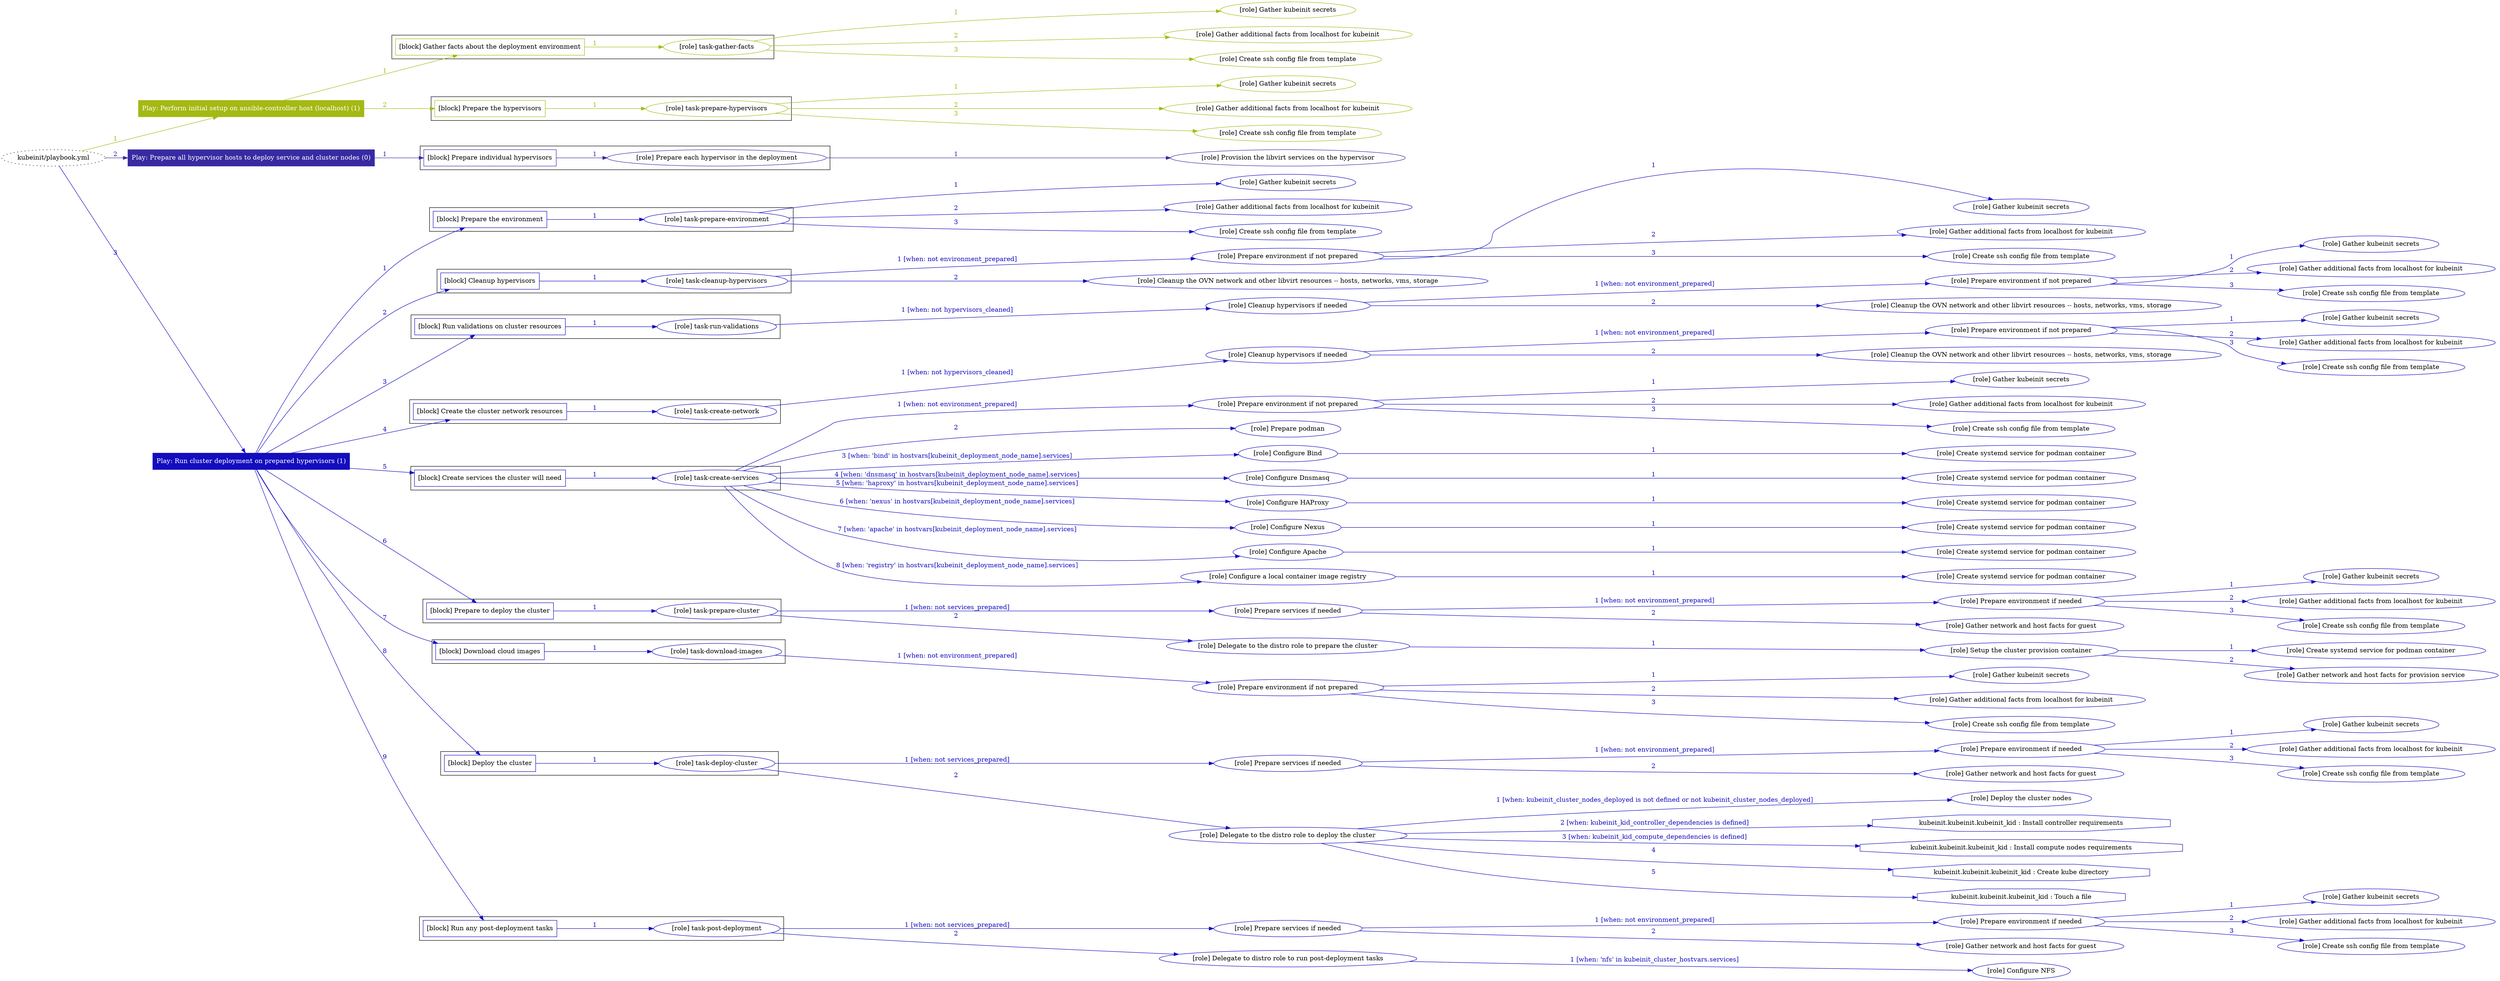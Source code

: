 digraph {
	graph [concentrate=true ordering=in rankdir=LR ratio=fill]
	edge [esep=5 sep=10]
	"kubeinit/playbook.yml" [URL="/home/runner/work/kubeinit/kubeinit/kubeinit/playbook.yml" id=playbook_40983cb1 style=dotted]
	play_167d4e73 [label="Play: Perform initial setup on ansible-controller host (localhost) (1)" URL="/home/runner/work/kubeinit/kubeinit/kubeinit/playbook.yml" color="#a4b913" fontcolor="#ffffff" id=play_167d4e73 shape=box style=filled tooltip=localhost]
	"kubeinit/playbook.yml" -> play_167d4e73 [label="1 " color="#a4b913" fontcolor="#a4b913" id=edge_9cb58016 labeltooltip="1 " tooltip="1 "]
	subgraph "Gather kubeinit secrets" {
		role_dc572d4e [label="[role] Gather kubeinit secrets" URL="/home/runner/.ansible/collections/ansible_collections/kubeinit/kubeinit/roles/kubeinit_prepare/tasks/gather_kubeinit_facts.yml" color="#a4b913" id=role_dc572d4e tooltip="Gather kubeinit secrets"]
	}
	subgraph "Gather additional facts from localhost for kubeinit" {
		role_170ed3e6 [label="[role] Gather additional facts from localhost for kubeinit" URL="/home/runner/.ansible/collections/ansible_collections/kubeinit/kubeinit/roles/kubeinit_prepare/tasks/gather_kubeinit_facts.yml" color="#a4b913" id=role_170ed3e6 tooltip="Gather additional facts from localhost for kubeinit"]
	}
	subgraph "Create ssh config file from template" {
		role_dd9c6cbc [label="[role] Create ssh config file from template" URL="/home/runner/.ansible/collections/ansible_collections/kubeinit/kubeinit/roles/kubeinit_prepare/tasks/gather_kubeinit_facts.yml" color="#a4b913" id=role_dd9c6cbc tooltip="Create ssh config file from template"]
	}
	subgraph "task-gather-facts" {
		role_ab7b5610 [label="[role] task-gather-facts" URL="/home/runner/work/kubeinit/kubeinit/kubeinit/playbook.yml" color="#a4b913" id=role_ab7b5610 tooltip="task-gather-facts"]
		role_ab7b5610 -> role_dc572d4e [label="1 " color="#a4b913" fontcolor="#a4b913" id=edge_7d88a549 labeltooltip="1 " tooltip="1 "]
		role_ab7b5610 -> role_170ed3e6 [label="2 " color="#a4b913" fontcolor="#a4b913" id=edge_01edd7bb labeltooltip="2 " tooltip="2 "]
		role_ab7b5610 -> role_dd9c6cbc [label="3 " color="#a4b913" fontcolor="#a4b913" id=edge_e732e7a3 labeltooltip="3 " tooltip="3 "]
	}
	subgraph "Gather kubeinit secrets" {
		role_7fbf0450 [label="[role] Gather kubeinit secrets" URL="/home/runner/.ansible/collections/ansible_collections/kubeinit/kubeinit/roles/kubeinit_prepare/tasks/gather_kubeinit_facts.yml" color="#a4b913" id=role_7fbf0450 tooltip="Gather kubeinit secrets"]
	}
	subgraph "Gather additional facts from localhost for kubeinit" {
		role_bb5f0b7a [label="[role] Gather additional facts from localhost for kubeinit" URL="/home/runner/.ansible/collections/ansible_collections/kubeinit/kubeinit/roles/kubeinit_prepare/tasks/gather_kubeinit_facts.yml" color="#a4b913" id=role_bb5f0b7a tooltip="Gather additional facts from localhost for kubeinit"]
	}
	subgraph "Create ssh config file from template" {
		role_6562d8d5 [label="[role] Create ssh config file from template" URL="/home/runner/.ansible/collections/ansible_collections/kubeinit/kubeinit/roles/kubeinit_prepare/tasks/gather_kubeinit_facts.yml" color="#a4b913" id=role_6562d8d5 tooltip="Create ssh config file from template"]
	}
	subgraph "task-prepare-hypervisors" {
		role_6c67c36c [label="[role] task-prepare-hypervisors" URL="/home/runner/work/kubeinit/kubeinit/kubeinit/playbook.yml" color="#a4b913" id=role_6c67c36c tooltip="task-prepare-hypervisors"]
		role_6c67c36c -> role_7fbf0450 [label="1 " color="#a4b913" fontcolor="#a4b913" id=edge_507c57b4 labeltooltip="1 " tooltip="1 "]
		role_6c67c36c -> role_bb5f0b7a [label="2 " color="#a4b913" fontcolor="#a4b913" id=edge_2e26419c labeltooltip="2 " tooltip="2 "]
		role_6c67c36c -> role_6562d8d5 [label="3 " color="#a4b913" fontcolor="#a4b913" id=edge_62aa21c9 labeltooltip="3 " tooltip="3 "]
	}
	subgraph "Play: Perform initial setup on ansible-controller host (localhost) (1)" {
		play_167d4e73 -> block_4892cc9a [label=1 color="#a4b913" fontcolor="#a4b913" id=edge_8f76ea1f labeltooltip=1 tooltip=1]
		subgraph cluster_block_4892cc9a {
			block_4892cc9a [label="[block] Gather facts about the deployment environment" URL="/home/runner/work/kubeinit/kubeinit/kubeinit/playbook.yml" color="#a4b913" id=block_4892cc9a labeltooltip="Gather facts about the deployment environment" shape=box tooltip="Gather facts about the deployment environment"]
			block_4892cc9a -> role_ab7b5610 [label="1 " color="#a4b913" fontcolor="#a4b913" id=edge_ec133578 labeltooltip="1 " tooltip="1 "]
		}
		play_167d4e73 -> block_f98e50e4 [label=2 color="#a4b913" fontcolor="#a4b913" id=edge_8e6c638b labeltooltip=2 tooltip=2]
		subgraph cluster_block_f98e50e4 {
			block_f98e50e4 [label="[block] Prepare the hypervisors" URL="/home/runner/work/kubeinit/kubeinit/kubeinit/playbook.yml" color="#a4b913" id=block_f98e50e4 labeltooltip="Prepare the hypervisors" shape=box tooltip="Prepare the hypervisors"]
			block_f98e50e4 -> role_6c67c36c [label="1 " color="#a4b913" fontcolor="#a4b913" id=edge_27a59d78 labeltooltip="1 " tooltip="1 "]
		}
	}
	play_6427bbc5 [label="Play: Prepare all hypervisor hosts to deploy service and cluster nodes (0)" URL="/home/runner/work/kubeinit/kubeinit/kubeinit/playbook.yml" color="#382ba1" fontcolor="#ffffff" id=play_6427bbc5 shape=box style=filled tooltip="Play: Prepare all hypervisor hosts to deploy service and cluster nodes (0)"]
	"kubeinit/playbook.yml" -> play_6427bbc5 [label="2 " color="#382ba1" fontcolor="#382ba1" id=edge_002d8076 labeltooltip="2 " tooltip="2 "]
	subgraph "Provision the libvirt services on the hypervisor" {
		role_55e53514 [label="[role] Provision the libvirt services on the hypervisor" URL="/home/runner/.ansible/collections/ansible_collections/kubeinit/kubeinit/roles/kubeinit_prepare/tasks/prepare_hypervisor.yml" color="#382ba1" id=role_55e53514 tooltip="Provision the libvirt services on the hypervisor"]
	}
	subgraph "Prepare each hypervisor in the deployment" {
		role_e1b080b6 [label="[role] Prepare each hypervisor in the deployment" URL="/home/runner/work/kubeinit/kubeinit/kubeinit/playbook.yml" color="#382ba1" id=role_e1b080b6 tooltip="Prepare each hypervisor in the deployment"]
		role_e1b080b6 -> role_55e53514 [label="1 " color="#382ba1" fontcolor="#382ba1" id=edge_59a9cdf9 labeltooltip="1 " tooltip="1 "]
	}
	subgraph "Play: Prepare all hypervisor hosts to deploy service and cluster nodes (0)" {
		play_6427bbc5 -> block_7a4b6b16 [label=1 color="#382ba1" fontcolor="#382ba1" id=edge_27c066e6 labeltooltip=1 tooltip=1]
		subgraph cluster_block_7a4b6b16 {
			block_7a4b6b16 [label="[block] Prepare individual hypervisors" URL="/home/runner/work/kubeinit/kubeinit/kubeinit/playbook.yml" color="#382ba1" id=block_7a4b6b16 labeltooltip="Prepare individual hypervisors" shape=box tooltip="Prepare individual hypervisors"]
			block_7a4b6b16 -> role_e1b080b6 [label="1 " color="#382ba1" fontcolor="#382ba1" id=edge_0108c87f labeltooltip="1 " tooltip="1 "]
		}
	}
	play_200ff49f [label="Play: Run cluster deployment on prepared hypervisors (1)" URL="/home/runner/work/kubeinit/kubeinit/kubeinit/playbook.yml" color="#130dbf" fontcolor="#ffffff" id=play_200ff49f shape=box style=filled tooltip=localhost]
	"kubeinit/playbook.yml" -> play_200ff49f [label="3 " color="#130dbf" fontcolor="#130dbf" id=edge_5c834723 labeltooltip="3 " tooltip="3 "]
	subgraph "Gather kubeinit secrets" {
		role_7ce34240 [label="[role] Gather kubeinit secrets" URL="/home/runner/.ansible/collections/ansible_collections/kubeinit/kubeinit/roles/kubeinit_prepare/tasks/gather_kubeinit_facts.yml" color="#130dbf" id=role_7ce34240 tooltip="Gather kubeinit secrets"]
	}
	subgraph "Gather additional facts from localhost for kubeinit" {
		role_3eaff26e [label="[role] Gather additional facts from localhost for kubeinit" URL="/home/runner/.ansible/collections/ansible_collections/kubeinit/kubeinit/roles/kubeinit_prepare/tasks/gather_kubeinit_facts.yml" color="#130dbf" id=role_3eaff26e tooltip="Gather additional facts from localhost for kubeinit"]
	}
	subgraph "Create ssh config file from template" {
		role_73e638cf [label="[role] Create ssh config file from template" URL="/home/runner/.ansible/collections/ansible_collections/kubeinit/kubeinit/roles/kubeinit_prepare/tasks/gather_kubeinit_facts.yml" color="#130dbf" id=role_73e638cf tooltip="Create ssh config file from template"]
	}
	subgraph "task-prepare-environment" {
		role_f03cf973 [label="[role] task-prepare-environment" URL="/home/runner/work/kubeinit/kubeinit/kubeinit/playbook.yml" color="#130dbf" id=role_f03cf973 tooltip="task-prepare-environment"]
		role_f03cf973 -> role_7ce34240 [label="1 " color="#130dbf" fontcolor="#130dbf" id=edge_36ad276b labeltooltip="1 " tooltip="1 "]
		role_f03cf973 -> role_3eaff26e [label="2 " color="#130dbf" fontcolor="#130dbf" id=edge_2e31bc00 labeltooltip="2 " tooltip="2 "]
		role_f03cf973 -> role_73e638cf [label="3 " color="#130dbf" fontcolor="#130dbf" id=edge_9f340bdb labeltooltip="3 " tooltip="3 "]
	}
	subgraph "Gather kubeinit secrets" {
		role_f1abce31 [label="[role] Gather kubeinit secrets" URL="/home/runner/.ansible/collections/ansible_collections/kubeinit/kubeinit/roles/kubeinit_prepare/tasks/gather_kubeinit_facts.yml" color="#130dbf" id=role_f1abce31 tooltip="Gather kubeinit secrets"]
	}
	subgraph "Gather additional facts from localhost for kubeinit" {
		role_e9fa0ced [label="[role] Gather additional facts from localhost for kubeinit" URL="/home/runner/.ansible/collections/ansible_collections/kubeinit/kubeinit/roles/kubeinit_prepare/tasks/gather_kubeinit_facts.yml" color="#130dbf" id=role_e9fa0ced tooltip="Gather additional facts from localhost for kubeinit"]
	}
	subgraph "Create ssh config file from template" {
		role_cf2e7831 [label="[role] Create ssh config file from template" URL="/home/runner/.ansible/collections/ansible_collections/kubeinit/kubeinit/roles/kubeinit_prepare/tasks/gather_kubeinit_facts.yml" color="#130dbf" id=role_cf2e7831 tooltip="Create ssh config file from template"]
	}
	subgraph "Prepare environment if not prepared" {
		role_ae4a00ab [label="[role] Prepare environment if not prepared" URL="/home/runner/.ansible/collections/ansible_collections/kubeinit/kubeinit/roles/kubeinit_prepare/tasks/cleanup_hypervisors.yml" color="#130dbf" id=role_ae4a00ab tooltip="Prepare environment if not prepared"]
		role_ae4a00ab -> role_f1abce31 [label="1 " color="#130dbf" fontcolor="#130dbf" id=edge_e13b73e2 labeltooltip="1 " tooltip="1 "]
		role_ae4a00ab -> role_e9fa0ced [label="2 " color="#130dbf" fontcolor="#130dbf" id=edge_aa901dfe labeltooltip="2 " tooltip="2 "]
		role_ae4a00ab -> role_cf2e7831 [label="3 " color="#130dbf" fontcolor="#130dbf" id=edge_657b09c4 labeltooltip="3 " tooltip="3 "]
	}
	subgraph "Cleanup the OVN network and other libvirt resources -- hosts, networks, vms, storage" {
		role_b61003fb [label="[role] Cleanup the OVN network and other libvirt resources -- hosts, networks, vms, storage" URL="/home/runner/.ansible/collections/ansible_collections/kubeinit/kubeinit/roles/kubeinit_prepare/tasks/cleanup_hypervisors.yml" color="#130dbf" id=role_b61003fb tooltip="Cleanup the OVN network and other libvirt resources -- hosts, networks, vms, storage"]
	}
	subgraph "task-cleanup-hypervisors" {
		role_5b4c32f4 [label="[role] task-cleanup-hypervisors" URL="/home/runner/work/kubeinit/kubeinit/kubeinit/playbook.yml" color="#130dbf" id=role_5b4c32f4 tooltip="task-cleanup-hypervisors"]
		role_5b4c32f4 -> role_ae4a00ab [label="1 [when: not environment_prepared]" color="#130dbf" fontcolor="#130dbf" id=edge_bf68a839 labeltooltip="1 [when: not environment_prepared]" tooltip="1 [when: not environment_prepared]"]
		role_5b4c32f4 -> role_b61003fb [label="2 " color="#130dbf" fontcolor="#130dbf" id=edge_8a5c94f4 labeltooltip="2 " tooltip="2 "]
	}
	subgraph "Gather kubeinit secrets" {
		role_0a3b6226 [label="[role] Gather kubeinit secrets" URL="/home/runner/.ansible/collections/ansible_collections/kubeinit/kubeinit/roles/kubeinit_prepare/tasks/gather_kubeinit_facts.yml" color="#130dbf" id=role_0a3b6226 tooltip="Gather kubeinit secrets"]
	}
	subgraph "Gather additional facts from localhost for kubeinit" {
		role_5a12bcb0 [label="[role] Gather additional facts from localhost for kubeinit" URL="/home/runner/.ansible/collections/ansible_collections/kubeinit/kubeinit/roles/kubeinit_prepare/tasks/gather_kubeinit_facts.yml" color="#130dbf" id=role_5a12bcb0 tooltip="Gather additional facts from localhost for kubeinit"]
	}
	subgraph "Create ssh config file from template" {
		role_255ff22e [label="[role] Create ssh config file from template" URL="/home/runner/.ansible/collections/ansible_collections/kubeinit/kubeinit/roles/kubeinit_prepare/tasks/gather_kubeinit_facts.yml" color="#130dbf" id=role_255ff22e tooltip="Create ssh config file from template"]
	}
	subgraph "Prepare environment if not prepared" {
		role_a2ed70d8 [label="[role] Prepare environment if not prepared" URL="/home/runner/.ansible/collections/ansible_collections/kubeinit/kubeinit/roles/kubeinit_prepare/tasks/cleanup_hypervisors.yml" color="#130dbf" id=role_a2ed70d8 tooltip="Prepare environment if not prepared"]
		role_a2ed70d8 -> role_0a3b6226 [label="1 " color="#130dbf" fontcolor="#130dbf" id=edge_31506776 labeltooltip="1 " tooltip="1 "]
		role_a2ed70d8 -> role_5a12bcb0 [label="2 " color="#130dbf" fontcolor="#130dbf" id=edge_c42431c8 labeltooltip="2 " tooltip="2 "]
		role_a2ed70d8 -> role_255ff22e [label="3 " color="#130dbf" fontcolor="#130dbf" id=edge_42040a21 labeltooltip="3 " tooltip="3 "]
	}
	subgraph "Cleanup the OVN network and other libvirt resources -- hosts, networks, vms, storage" {
		role_8530f1f9 [label="[role] Cleanup the OVN network and other libvirt resources -- hosts, networks, vms, storage" URL="/home/runner/.ansible/collections/ansible_collections/kubeinit/kubeinit/roles/kubeinit_prepare/tasks/cleanup_hypervisors.yml" color="#130dbf" id=role_8530f1f9 tooltip="Cleanup the OVN network and other libvirt resources -- hosts, networks, vms, storage"]
	}
	subgraph "Cleanup hypervisors if needed" {
		role_4cbe7fcc [label="[role] Cleanup hypervisors if needed" URL="/home/runner/.ansible/collections/ansible_collections/kubeinit/kubeinit/roles/kubeinit_validations/tasks/main.yml" color="#130dbf" id=role_4cbe7fcc tooltip="Cleanup hypervisors if needed"]
		role_4cbe7fcc -> role_a2ed70d8 [label="1 [when: not environment_prepared]" color="#130dbf" fontcolor="#130dbf" id=edge_17cc0ba9 labeltooltip="1 [when: not environment_prepared]" tooltip="1 [when: not environment_prepared]"]
		role_4cbe7fcc -> role_8530f1f9 [label="2 " color="#130dbf" fontcolor="#130dbf" id=edge_bf42d213 labeltooltip="2 " tooltip="2 "]
	}
	subgraph "task-run-validations" {
		role_77787d29 [label="[role] task-run-validations" URL="/home/runner/work/kubeinit/kubeinit/kubeinit/playbook.yml" color="#130dbf" id=role_77787d29 tooltip="task-run-validations"]
		role_77787d29 -> role_4cbe7fcc [label="1 [when: not hypervisors_cleaned]" color="#130dbf" fontcolor="#130dbf" id=edge_7c50f34a labeltooltip="1 [when: not hypervisors_cleaned]" tooltip="1 [when: not hypervisors_cleaned]"]
	}
	subgraph "Gather kubeinit secrets" {
		role_fedb3fd1 [label="[role] Gather kubeinit secrets" URL="/home/runner/.ansible/collections/ansible_collections/kubeinit/kubeinit/roles/kubeinit_prepare/tasks/gather_kubeinit_facts.yml" color="#130dbf" id=role_fedb3fd1 tooltip="Gather kubeinit secrets"]
	}
	subgraph "Gather additional facts from localhost for kubeinit" {
		role_24619a26 [label="[role] Gather additional facts from localhost for kubeinit" URL="/home/runner/.ansible/collections/ansible_collections/kubeinit/kubeinit/roles/kubeinit_prepare/tasks/gather_kubeinit_facts.yml" color="#130dbf" id=role_24619a26 tooltip="Gather additional facts from localhost for kubeinit"]
	}
	subgraph "Create ssh config file from template" {
		role_e2d85486 [label="[role] Create ssh config file from template" URL="/home/runner/.ansible/collections/ansible_collections/kubeinit/kubeinit/roles/kubeinit_prepare/tasks/gather_kubeinit_facts.yml" color="#130dbf" id=role_e2d85486 tooltip="Create ssh config file from template"]
	}
	subgraph "Prepare environment if not prepared" {
		role_f9990026 [label="[role] Prepare environment if not prepared" URL="/home/runner/.ansible/collections/ansible_collections/kubeinit/kubeinit/roles/kubeinit_prepare/tasks/cleanup_hypervisors.yml" color="#130dbf" id=role_f9990026 tooltip="Prepare environment if not prepared"]
		role_f9990026 -> role_fedb3fd1 [label="1 " color="#130dbf" fontcolor="#130dbf" id=edge_71da063f labeltooltip="1 " tooltip="1 "]
		role_f9990026 -> role_24619a26 [label="2 " color="#130dbf" fontcolor="#130dbf" id=edge_84465c66 labeltooltip="2 " tooltip="2 "]
		role_f9990026 -> role_e2d85486 [label="3 " color="#130dbf" fontcolor="#130dbf" id=edge_4ca53a4c labeltooltip="3 " tooltip="3 "]
	}
	subgraph "Cleanup the OVN network and other libvirt resources -- hosts, networks, vms, storage" {
		role_59ae2f24 [label="[role] Cleanup the OVN network and other libvirt resources -- hosts, networks, vms, storage" URL="/home/runner/.ansible/collections/ansible_collections/kubeinit/kubeinit/roles/kubeinit_prepare/tasks/cleanup_hypervisors.yml" color="#130dbf" id=role_59ae2f24 tooltip="Cleanup the OVN network and other libvirt resources -- hosts, networks, vms, storage"]
	}
	subgraph "Cleanup hypervisors if needed" {
		role_a8d4167d [label="[role] Cleanup hypervisors if needed" URL="/home/runner/.ansible/collections/ansible_collections/kubeinit/kubeinit/roles/kubeinit_libvirt/tasks/create_network.yml" color="#130dbf" id=role_a8d4167d tooltip="Cleanup hypervisors if needed"]
		role_a8d4167d -> role_f9990026 [label="1 [when: not environment_prepared]" color="#130dbf" fontcolor="#130dbf" id=edge_8c953c1c labeltooltip="1 [when: not environment_prepared]" tooltip="1 [when: not environment_prepared]"]
		role_a8d4167d -> role_59ae2f24 [label="2 " color="#130dbf" fontcolor="#130dbf" id=edge_a7c14096 labeltooltip="2 " tooltip="2 "]
	}
	subgraph "task-create-network" {
		role_e36297d7 [label="[role] task-create-network" URL="/home/runner/work/kubeinit/kubeinit/kubeinit/playbook.yml" color="#130dbf" id=role_e36297d7 tooltip="task-create-network"]
		role_e36297d7 -> role_a8d4167d [label="1 [when: not hypervisors_cleaned]" color="#130dbf" fontcolor="#130dbf" id=edge_17b3afcb labeltooltip="1 [when: not hypervisors_cleaned]" tooltip="1 [when: not hypervisors_cleaned]"]
	}
	subgraph "Gather kubeinit secrets" {
		role_b4d5147e [label="[role] Gather kubeinit secrets" URL="/home/runner/.ansible/collections/ansible_collections/kubeinit/kubeinit/roles/kubeinit_prepare/tasks/gather_kubeinit_facts.yml" color="#130dbf" id=role_b4d5147e tooltip="Gather kubeinit secrets"]
	}
	subgraph "Gather additional facts from localhost for kubeinit" {
		role_0b51a326 [label="[role] Gather additional facts from localhost for kubeinit" URL="/home/runner/.ansible/collections/ansible_collections/kubeinit/kubeinit/roles/kubeinit_prepare/tasks/gather_kubeinit_facts.yml" color="#130dbf" id=role_0b51a326 tooltip="Gather additional facts from localhost for kubeinit"]
	}
	subgraph "Create ssh config file from template" {
		role_5a1fc517 [label="[role] Create ssh config file from template" URL="/home/runner/.ansible/collections/ansible_collections/kubeinit/kubeinit/roles/kubeinit_prepare/tasks/gather_kubeinit_facts.yml" color="#130dbf" id=role_5a1fc517 tooltip="Create ssh config file from template"]
	}
	subgraph "Prepare environment if not prepared" {
		role_614dbc0c [label="[role] Prepare environment if not prepared" URL="/home/runner/.ansible/collections/ansible_collections/kubeinit/kubeinit/roles/kubeinit_services/tasks/main.yml" color="#130dbf" id=role_614dbc0c tooltip="Prepare environment if not prepared"]
		role_614dbc0c -> role_b4d5147e [label="1 " color="#130dbf" fontcolor="#130dbf" id=edge_76752484 labeltooltip="1 " tooltip="1 "]
		role_614dbc0c -> role_0b51a326 [label="2 " color="#130dbf" fontcolor="#130dbf" id=edge_b7158371 labeltooltip="2 " tooltip="2 "]
		role_614dbc0c -> role_5a1fc517 [label="3 " color="#130dbf" fontcolor="#130dbf" id=edge_f1a3c856 labeltooltip="3 " tooltip="3 "]
	}
	subgraph "Prepare podman" {
		role_885f956a [label="[role] Prepare podman" URL="/home/runner/.ansible/collections/ansible_collections/kubeinit/kubeinit/roles/kubeinit_services/tasks/00_create_service_pod.yml" color="#130dbf" id=role_885f956a tooltip="Prepare podman"]
	}
	subgraph "Create systemd service for podman container" {
		role_97ace68f [label="[role] Create systemd service for podman container" URL="/home/runner/.ansible/collections/ansible_collections/kubeinit/kubeinit/roles/kubeinit_bind/tasks/main.yml" color="#130dbf" id=role_97ace68f tooltip="Create systemd service for podman container"]
	}
	subgraph "Configure Bind" {
		role_6224e934 [label="[role] Configure Bind" URL="/home/runner/.ansible/collections/ansible_collections/kubeinit/kubeinit/roles/kubeinit_services/tasks/start_services_containers.yml" color="#130dbf" id=role_6224e934 tooltip="Configure Bind"]
		role_6224e934 -> role_97ace68f [label="1 " color="#130dbf" fontcolor="#130dbf" id=edge_87ce0643 labeltooltip="1 " tooltip="1 "]
	}
	subgraph "Create systemd service for podman container" {
		role_1d2ea6b3 [label="[role] Create systemd service for podman container" URL="/home/runner/.ansible/collections/ansible_collections/kubeinit/kubeinit/roles/kubeinit_dnsmasq/tasks/main.yml" color="#130dbf" id=role_1d2ea6b3 tooltip="Create systemd service for podman container"]
	}
	subgraph "Configure Dnsmasq" {
		role_0b9bf4fb [label="[role] Configure Dnsmasq" URL="/home/runner/.ansible/collections/ansible_collections/kubeinit/kubeinit/roles/kubeinit_services/tasks/start_services_containers.yml" color="#130dbf" id=role_0b9bf4fb tooltip="Configure Dnsmasq"]
		role_0b9bf4fb -> role_1d2ea6b3 [label="1 " color="#130dbf" fontcolor="#130dbf" id=edge_1f216e18 labeltooltip="1 " tooltip="1 "]
	}
	subgraph "Create systemd service for podman container" {
		role_e58f3b5e [label="[role] Create systemd service for podman container" URL="/home/runner/.ansible/collections/ansible_collections/kubeinit/kubeinit/roles/kubeinit_haproxy/tasks/main.yml" color="#130dbf" id=role_e58f3b5e tooltip="Create systemd service for podman container"]
	}
	subgraph "Configure HAProxy" {
		role_3a4bd1fc [label="[role] Configure HAProxy" URL="/home/runner/.ansible/collections/ansible_collections/kubeinit/kubeinit/roles/kubeinit_services/tasks/start_services_containers.yml" color="#130dbf" id=role_3a4bd1fc tooltip="Configure HAProxy"]
		role_3a4bd1fc -> role_e58f3b5e [label="1 " color="#130dbf" fontcolor="#130dbf" id=edge_b4eec54d labeltooltip="1 " tooltip="1 "]
	}
	subgraph "Create systemd service for podman container" {
		role_f276bb54 [label="[role] Create systemd service for podman container" URL="/home/runner/.ansible/collections/ansible_collections/kubeinit/kubeinit/roles/kubeinit_nexus/tasks/main.yml" color="#130dbf" id=role_f276bb54 tooltip="Create systemd service for podman container"]
	}
	subgraph "Configure Nexus" {
		role_d7e16ecc [label="[role] Configure Nexus" URL="/home/runner/.ansible/collections/ansible_collections/kubeinit/kubeinit/roles/kubeinit_services/tasks/start_services_containers.yml" color="#130dbf" id=role_d7e16ecc tooltip="Configure Nexus"]
		role_d7e16ecc -> role_f276bb54 [label="1 " color="#130dbf" fontcolor="#130dbf" id=edge_b7a02beb labeltooltip="1 " tooltip="1 "]
	}
	subgraph "Create systemd service for podman container" {
		role_93eb51bc [label="[role] Create systemd service for podman container" URL="/home/runner/.ansible/collections/ansible_collections/kubeinit/kubeinit/roles/kubeinit_apache/tasks/main.yml" color="#130dbf" id=role_93eb51bc tooltip="Create systemd service for podman container"]
	}
	subgraph "Configure Apache" {
		role_f5ce0242 [label="[role] Configure Apache" URL="/home/runner/.ansible/collections/ansible_collections/kubeinit/kubeinit/roles/kubeinit_services/tasks/start_services_containers.yml" color="#130dbf" id=role_f5ce0242 tooltip="Configure Apache"]
		role_f5ce0242 -> role_93eb51bc [label="1 " color="#130dbf" fontcolor="#130dbf" id=edge_46fadc7b labeltooltip="1 " tooltip="1 "]
	}
	subgraph "Create systemd service for podman container" {
		role_077a9e66 [label="[role] Create systemd service for podman container" URL="/home/runner/.ansible/collections/ansible_collections/kubeinit/kubeinit/roles/kubeinit_registry/tasks/main.yml" color="#130dbf" id=role_077a9e66 tooltip="Create systemd service for podman container"]
	}
	subgraph "Configure a local container image registry" {
		role_297fbd6d [label="[role] Configure a local container image registry" URL="/home/runner/.ansible/collections/ansible_collections/kubeinit/kubeinit/roles/kubeinit_services/tasks/start_services_containers.yml" color="#130dbf" id=role_297fbd6d tooltip="Configure a local container image registry"]
		role_297fbd6d -> role_077a9e66 [label="1 " color="#130dbf" fontcolor="#130dbf" id=edge_05464aed labeltooltip="1 " tooltip="1 "]
	}
	subgraph "task-create-services" {
		role_fe074b94 [label="[role] task-create-services" URL="/home/runner/work/kubeinit/kubeinit/kubeinit/playbook.yml" color="#130dbf" id=role_fe074b94 tooltip="task-create-services"]
		role_fe074b94 -> role_614dbc0c [label="1 [when: not environment_prepared]" color="#130dbf" fontcolor="#130dbf" id=edge_adc0a2ad labeltooltip="1 [when: not environment_prepared]" tooltip="1 [when: not environment_prepared]"]
		role_fe074b94 -> role_885f956a [label="2 " color="#130dbf" fontcolor="#130dbf" id=edge_707d38aa labeltooltip="2 " tooltip="2 "]
		role_fe074b94 -> role_6224e934 [label="3 [when: 'bind' in hostvars[kubeinit_deployment_node_name].services]" color="#130dbf" fontcolor="#130dbf" id=edge_4d7b3189 labeltooltip="3 [when: 'bind' in hostvars[kubeinit_deployment_node_name].services]" tooltip="3 [when: 'bind' in hostvars[kubeinit_deployment_node_name].services]"]
		role_fe074b94 -> role_0b9bf4fb [label="4 [when: 'dnsmasq' in hostvars[kubeinit_deployment_node_name].services]" color="#130dbf" fontcolor="#130dbf" id=edge_ec961c08 labeltooltip="4 [when: 'dnsmasq' in hostvars[kubeinit_deployment_node_name].services]" tooltip="4 [when: 'dnsmasq' in hostvars[kubeinit_deployment_node_name].services]"]
		role_fe074b94 -> role_3a4bd1fc [label="5 [when: 'haproxy' in hostvars[kubeinit_deployment_node_name].services]" color="#130dbf" fontcolor="#130dbf" id=edge_0c438448 labeltooltip="5 [when: 'haproxy' in hostvars[kubeinit_deployment_node_name].services]" tooltip="5 [when: 'haproxy' in hostvars[kubeinit_deployment_node_name].services]"]
		role_fe074b94 -> role_d7e16ecc [label="6 [when: 'nexus' in hostvars[kubeinit_deployment_node_name].services]" color="#130dbf" fontcolor="#130dbf" id=edge_2bc42082 labeltooltip="6 [when: 'nexus' in hostvars[kubeinit_deployment_node_name].services]" tooltip="6 [when: 'nexus' in hostvars[kubeinit_deployment_node_name].services]"]
		role_fe074b94 -> role_f5ce0242 [label="7 [when: 'apache' in hostvars[kubeinit_deployment_node_name].services]" color="#130dbf" fontcolor="#130dbf" id=edge_13126806 labeltooltip="7 [when: 'apache' in hostvars[kubeinit_deployment_node_name].services]" tooltip="7 [when: 'apache' in hostvars[kubeinit_deployment_node_name].services]"]
		role_fe074b94 -> role_297fbd6d [label="8 [when: 'registry' in hostvars[kubeinit_deployment_node_name].services]" color="#130dbf" fontcolor="#130dbf" id=edge_c99db34d labeltooltip="8 [when: 'registry' in hostvars[kubeinit_deployment_node_name].services]" tooltip="8 [when: 'registry' in hostvars[kubeinit_deployment_node_name].services]"]
	}
	subgraph "Gather kubeinit secrets" {
		role_5069eb79 [label="[role] Gather kubeinit secrets" URL="/home/runner/.ansible/collections/ansible_collections/kubeinit/kubeinit/roles/kubeinit_prepare/tasks/gather_kubeinit_facts.yml" color="#130dbf" id=role_5069eb79 tooltip="Gather kubeinit secrets"]
	}
	subgraph "Gather additional facts from localhost for kubeinit" {
		role_da735b1f [label="[role] Gather additional facts from localhost for kubeinit" URL="/home/runner/.ansible/collections/ansible_collections/kubeinit/kubeinit/roles/kubeinit_prepare/tasks/gather_kubeinit_facts.yml" color="#130dbf" id=role_da735b1f tooltip="Gather additional facts from localhost for kubeinit"]
	}
	subgraph "Create ssh config file from template" {
		role_a9429339 [label="[role] Create ssh config file from template" URL="/home/runner/.ansible/collections/ansible_collections/kubeinit/kubeinit/roles/kubeinit_prepare/tasks/gather_kubeinit_facts.yml" color="#130dbf" id=role_a9429339 tooltip="Create ssh config file from template"]
	}
	subgraph "Prepare environment if needed" {
		role_c6d13042 [label="[role] Prepare environment if needed" URL="/home/runner/.ansible/collections/ansible_collections/kubeinit/kubeinit/roles/kubeinit_services/tasks/prepare_services.yml" color="#130dbf" id=role_c6d13042 tooltip="Prepare environment if needed"]
		role_c6d13042 -> role_5069eb79 [label="1 " color="#130dbf" fontcolor="#130dbf" id=edge_9f37c174 labeltooltip="1 " tooltip="1 "]
		role_c6d13042 -> role_da735b1f [label="2 " color="#130dbf" fontcolor="#130dbf" id=edge_2d1ecc53 labeltooltip="2 " tooltip="2 "]
		role_c6d13042 -> role_a9429339 [label="3 " color="#130dbf" fontcolor="#130dbf" id=edge_8dcebb01 labeltooltip="3 " tooltip="3 "]
	}
	subgraph "Gather network and host facts for guest" {
		role_aec15e4f [label="[role] Gather network and host facts for guest" URL="/home/runner/.ansible/collections/ansible_collections/kubeinit/kubeinit/roles/kubeinit_services/tasks/prepare_services.yml" color="#130dbf" id=role_aec15e4f tooltip="Gather network and host facts for guest"]
	}
	subgraph "Prepare services if needed" {
		role_adbf8786 [label="[role] Prepare services if needed" URL="/home/runner/.ansible/collections/ansible_collections/kubeinit/kubeinit/roles/kubeinit_prepare/tasks/prepare_cluster.yml" color="#130dbf" id=role_adbf8786 tooltip="Prepare services if needed"]
		role_adbf8786 -> role_c6d13042 [label="1 [when: not environment_prepared]" color="#130dbf" fontcolor="#130dbf" id=edge_6d6f5e28 labeltooltip="1 [when: not environment_prepared]" tooltip="1 [when: not environment_prepared]"]
		role_adbf8786 -> role_aec15e4f [label="2 " color="#130dbf" fontcolor="#130dbf" id=edge_d1eaedf0 labeltooltip="2 " tooltip="2 "]
	}
	subgraph "Create systemd service for podman container" {
		role_c7c15692 [label="[role] Create systemd service for podman container" URL="/home/runner/.ansible/collections/ansible_collections/kubeinit/kubeinit/roles/kubeinit_services/tasks/create_provision_container.yml" color="#130dbf" id=role_c7c15692 tooltip="Create systemd service for podman container"]
	}
	subgraph "Gather network and host facts for provision service" {
		role_beb26dfd [label="[role] Gather network and host facts for provision service" URL="/home/runner/.ansible/collections/ansible_collections/kubeinit/kubeinit/roles/kubeinit_services/tasks/create_provision_container.yml" color="#130dbf" id=role_beb26dfd tooltip="Gather network and host facts for provision service"]
	}
	subgraph "Setup the cluster provision container" {
		role_945c8497 [label="[role] Setup the cluster provision container" URL="/home/runner/.ansible/collections/ansible_collections/kubeinit/kubeinit/roles/kubeinit_kid/tasks/prepare_cluster.yml" color="#130dbf" id=role_945c8497 tooltip="Setup the cluster provision container"]
		role_945c8497 -> role_c7c15692 [label="1 " color="#130dbf" fontcolor="#130dbf" id=edge_2a897769 labeltooltip="1 " tooltip="1 "]
		role_945c8497 -> role_beb26dfd [label="2 " color="#130dbf" fontcolor="#130dbf" id=edge_25ef9f6f labeltooltip="2 " tooltip="2 "]
	}
	subgraph "Delegate to the distro role to prepare the cluster" {
		role_736723c2 [label="[role] Delegate to the distro role to prepare the cluster" URL="/home/runner/.ansible/collections/ansible_collections/kubeinit/kubeinit/roles/kubeinit_prepare/tasks/prepare_cluster.yml" color="#130dbf" id=role_736723c2 tooltip="Delegate to the distro role to prepare the cluster"]
		role_736723c2 -> role_945c8497 [label="1 " color="#130dbf" fontcolor="#130dbf" id=edge_503d7589 labeltooltip="1 " tooltip="1 "]
	}
	subgraph "task-prepare-cluster" {
		role_4c1276ab [label="[role] task-prepare-cluster" URL="/home/runner/work/kubeinit/kubeinit/kubeinit/playbook.yml" color="#130dbf" id=role_4c1276ab tooltip="task-prepare-cluster"]
		role_4c1276ab -> role_adbf8786 [label="1 [when: not services_prepared]" color="#130dbf" fontcolor="#130dbf" id=edge_5d1507a9 labeltooltip="1 [when: not services_prepared]" tooltip="1 [when: not services_prepared]"]
		role_4c1276ab -> role_736723c2 [label="2 " color="#130dbf" fontcolor="#130dbf" id=edge_42ef3efa labeltooltip="2 " tooltip="2 "]
	}
	subgraph "Gather kubeinit secrets" {
		role_b65f8ad6 [label="[role] Gather kubeinit secrets" URL="/home/runner/.ansible/collections/ansible_collections/kubeinit/kubeinit/roles/kubeinit_prepare/tasks/gather_kubeinit_facts.yml" color="#130dbf" id=role_b65f8ad6 tooltip="Gather kubeinit secrets"]
	}
	subgraph "Gather additional facts from localhost for kubeinit" {
		role_2932d647 [label="[role] Gather additional facts from localhost for kubeinit" URL="/home/runner/.ansible/collections/ansible_collections/kubeinit/kubeinit/roles/kubeinit_prepare/tasks/gather_kubeinit_facts.yml" color="#130dbf" id=role_2932d647 tooltip="Gather additional facts from localhost for kubeinit"]
	}
	subgraph "Create ssh config file from template" {
		role_cc514fb8 [label="[role] Create ssh config file from template" URL="/home/runner/.ansible/collections/ansible_collections/kubeinit/kubeinit/roles/kubeinit_prepare/tasks/gather_kubeinit_facts.yml" color="#130dbf" id=role_cc514fb8 tooltip="Create ssh config file from template"]
	}
	subgraph "Prepare environment if not prepared" {
		role_a5421dfd [label="[role] Prepare environment if not prepared" URL="/home/runner/.ansible/collections/ansible_collections/kubeinit/kubeinit/roles/kubeinit_libvirt/tasks/download_cloud_images.yml" color="#130dbf" id=role_a5421dfd tooltip="Prepare environment if not prepared"]
		role_a5421dfd -> role_b65f8ad6 [label="1 " color="#130dbf" fontcolor="#130dbf" id=edge_05af775f labeltooltip="1 " tooltip="1 "]
		role_a5421dfd -> role_2932d647 [label="2 " color="#130dbf" fontcolor="#130dbf" id=edge_06bd5597 labeltooltip="2 " tooltip="2 "]
		role_a5421dfd -> role_cc514fb8 [label="3 " color="#130dbf" fontcolor="#130dbf" id=edge_eaf499f1 labeltooltip="3 " tooltip="3 "]
	}
	subgraph "task-download-images" {
		role_a3645b19 [label="[role] task-download-images" URL="/home/runner/work/kubeinit/kubeinit/kubeinit/playbook.yml" color="#130dbf" id=role_a3645b19 tooltip="task-download-images"]
		role_a3645b19 -> role_a5421dfd [label="1 [when: not environment_prepared]" color="#130dbf" fontcolor="#130dbf" id=edge_8ef45af5 labeltooltip="1 [when: not environment_prepared]" tooltip="1 [when: not environment_prepared]"]
	}
	subgraph "Gather kubeinit secrets" {
		role_3b7c0156 [label="[role] Gather kubeinit secrets" URL="/home/runner/.ansible/collections/ansible_collections/kubeinit/kubeinit/roles/kubeinit_prepare/tasks/gather_kubeinit_facts.yml" color="#130dbf" id=role_3b7c0156 tooltip="Gather kubeinit secrets"]
	}
	subgraph "Gather additional facts from localhost for kubeinit" {
		role_27aa490f [label="[role] Gather additional facts from localhost for kubeinit" URL="/home/runner/.ansible/collections/ansible_collections/kubeinit/kubeinit/roles/kubeinit_prepare/tasks/gather_kubeinit_facts.yml" color="#130dbf" id=role_27aa490f tooltip="Gather additional facts from localhost for kubeinit"]
	}
	subgraph "Create ssh config file from template" {
		role_b5084709 [label="[role] Create ssh config file from template" URL="/home/runner/.ansible/collections/ansible_collections/kubeinit/kubeinit/roles/kubeinit_prepare/tasks/gather_kubeinit_facts.yml" color="#130dbf" id=role_b5084709 tooltip="Create ssh config file from template"]
	}
	subgraph "Prepare environment if needed" {
		role_d430c41b [label="[role] Prepare environment if needed" URL="/home/runner/.ansible/collections/ansible_collections/kubeinit/kubeinit/roles/kubeinit_services/tasks/prepare_services.yml" color="#130dbf" id=role_d430c41b tooltip="Prepare environment if needed"]
		role_d430c41b -> role_3b7c0156 [label="1 " color="#130dbf" fontcolor="#130dbf" id=edge_f28eab58 labeltooltip="1 " tooltip="1 "]
		role_d430c41b -> role_27aa490f [label="2 " color="#130dbf" fontcolor="#130dbf" id=edge_63b4a755 labeltooltip="2 " tooltip="2 "]
		role_d430c41b -> role_b5084709 [label="3 " color="#130dbf" fontcolor="#130dbf" id=edge_44935afc labeltooltip="3 " tooltip="3 "]
	}
	subgraph "Gather network and host facts for guest" {
		role_2a7e7d96 [label="[role] Gather network and host facts for guest" URL="/home/runner/.ansible/collections/ansible_collections/kubeinit/kubeinit/roles/kubeinit_services/tasks/prepare_services.yml" color="#130dbf" id=role_2a7e7d96 tooltip="Gather network and host facts for guest"]
	}
	subgraph "Prepare services if needed" {
		role_59217888 [label="[role] Prepare services if needed" URL="/home/runner/.ansible/collections/ansible_collections/kubeinit/kubeinit/roles/kubeinit_prepare/tasks/deploy_cluster.yml" color="#130dbf" id=role_59217888 tooltip="Prepare services if needed"]
		role_59217888 -> role_d430c41b [label="1 [when: not environment_prepared]" color="#130dbf" fontcolor="#130dbf" id=edge_0b67c0e5 labeltooltip="1 [when: not environment_prepared]" tooltip="1 [when: not environment_prepared]"]
		role_59217888 -> role_2a7e7d96 [label="2 " color="#130dbf" fontcolor="#130dbf" id=edge_452d85b4 labeltooltip="2 " tooltip="2 "]
	}
	subgraph "Deploy the cluster nodes" {
		role_8c02e111 [label="[role] Deploy the cluster nodes" URL="/home/runner/.ansible/collections/ansible_collections/kubeinit/kubeinit/roles/kubeinit_kid/tasks/main.yml" color="#130dbf" id=role_8c02e111 tooltip="Deploy the cluster nodes"]
	}
	subgraph "Delegate to the distro role to deploy the cluster" {
		role_1fbd2ee5 [label="[role] Delegate to the distro role to deploy the cluster" URL="/home/runner/.ansible/collections/ansible_collections/kubeinit/kubeinit/roles/kubeinit_prepare/tasks/deploy_cluster.yml" color="#130dbf" id=role_1fbd2ee5 tooltip="Delegate to the distro role to deploy the cluster"]
		role_1fbd2ee5 -> role_8c02e111 [label="1 [when: kubeinit_cluster_nodes_deployed is not defined or not kubeinit_cluster_nodes_deployed]" color="#130dbf" fontcolor="#130dbf" id=edge_8cd42108 labeltooltip="1 [when: kubeinit_cluster_nodes_deployed is not defined or not kubeinit_cluster_nodes_deployed]" tooltip="1 [when: kubeinit_cluster_nodes_deployed is not defined or not kubeinit_cluster_nodes_deployed]"]
		task_d2014903 [label="kubeinit.kubeinit.kubeinit_kid : Install controller requirements" URL="/home/runner/.ansible/collections/ansible_collections/kubeinit/kubeinit/roles/kubeinit_kid/tasks/main.yml" color="#130dbf" id=task_d2014903 shape=octagon tooltip="kubeinit.kubeinit.kubeinit_kid : Install controller requirements"]
		role_1fbd2ee5 -> task_d2014903 [label="2 [when: kubeinit_kid_controller_dependencies is defined]" color="#130dbf" fontcolor="#130dbf" id=edge_ef815711 labeltooltip="2 [when: kubeinit_kid_controller_dependencies is defined]" tooltip="2 [when: kubeinit_kid_controller_dependencies is defined]"]
		task_746a91f8 [label="kubeinit.kubeinit.kubeinit_kid : Install compute nodes requirements" URL="/home/runner/.ansible/collections/ansible_collections/kubeinit/kubeinit/roles/kubeinit_kid/tasks/main.yml" color="#130dbf" id=task_746a91f8 shape=octagon tooltip="kubeinit.kubeinit.kubeinit_kid : Install compute nodes requirements"]
		role_1fbd2ee5 -> task_746a91f8 [label="3 [when: kubeinit_kid_compute_dependencies is defined]" color="#130dbf" fontcolor="#130dbf" id=edge_db5b2808 labeltooltip="3 [when: kubeinit_kid_compute_dependencies is defined]" tooltip="3 [when: kubeinit_kid_compute_dependencies is defined]"]
		task_2045b2f7 [label="kubeinit.kubeinit.kubeinit_kid : Create kube directory" URL="/home/runner/.ansible/collections/ansible_collections/kubeinit/kubeinit/roles/kubeinit_kid/tasks/main.yml" color="#130dbf" id=task_2045b2f7 shape=octagon tooltip="kubeinit.kubeinit.kubeinit_kid : Create kube directory"]
		role_1fbd2ee5 -> task_2045b2f7 [label="4 " color="#130dbf" fontcolor="#130dbf" id=edge_b49e6804 labeltooltip="4 " tooltip="4 "]
		task_b3a56391 [label="kubeinit.kubeinit.kubeinit_kid : Touch a file" URL="/home/runner/.ansible/collections/ansible_collections/kubeinit/kubeinit/roles/kubeinit_kid/tasks/main.yml" color="#130dbf" id=task_b3a56391 shape=octagon tooltip="kubeinit.kubeinit.kubeinit_kid : Touch a file"]
		role_1fbd2ee5 -> task_b3a56391 [label="5 " color="#130dbf" fontcolor="#130dbf" id=edge_503bb9f0 labeltooltip="5 " tooltip="5 "]
	}
	subgraph "task-deploy-cluster" {
		role_c4c7b401 [label="[role] task-deploy-cluster" URL="/home/runner/work/kubeinit/kubeinit/kubeinit/playbook.yml" color="#130dbf" id=role_c4c7b401 tooltip="task-deploy-cluster"]
		role_c4c7b401 -> role_59217888 [label="1 [when: not services_prepared]" color="#130dbf" fontcolor="#130dbf" id=edge_365edcb5 labeltooltip="1 [when: not services_prepared]" tooltip="1 [when: not services_prepared]"]
		role_c4c7b401 -> role_1fbd2ee5 [label="2 " color="#130dbf" fontcolor="#130dbf" id=edge_f9c619ca labeltooltip="2 " tooltip="2 "]
	}
	subgraph "Gather kubeinit secrets" {
		role_e07c65af [label="[role] Gather kubeinit secrets" URL="/home/runner/.ansible/collections/ansible_collections/kubeinit/kubeinit/roles/kubeinit_prepare/tasks/gather_kubeinit_facts.yml" color="#130dbf" id=role_e07c65af tooltip="Gather kubeinit secrets"]
	}
	subgraph "Gather additional facts from localhost for kubeinit" {
		role_f42bcf8b [label="[role] Gather additional facts from localhost for kubeinit" URL="/home/runner/.ansible/collections/ansible_collections/kubeinit/kubeinit/roles/kubeinit_prepare/tasks/gather_kubeinit_facts.yml" color="#130dbf" id=role_f42bcf8b tooltip="Gather additional facts from localhost for kubeinit"]
	}
	subgraph "Create ssh config file from template" {
		role_ee675d08 [label="[role] Create ssh config file from template" URL="/home/runner/.ansible/collections/ansible_collections/kubeinit/kubeinit/roles/kubeinit_prepare/tasks/gather_kubeinit_facts.yml" color="#130dbf" id=role_ee675d08 tooltip="Create ssh config file from template"]
	}
	subgraph "Prepare environment if needed" {
		role_0107083a [label="[role] Prepare environment if needed" URL="/home/runner/.ansible/collections/ansible_collections/kubeinit/kubeinit/roles/kubeinit_services/tasks/prepare_services.yml" color="#130dbf" id=role_0107083a tooltip="Prepare environment if needed"]
		role_0107083a -> role_e07c65af [label="1 " color="#130dbf" fontcolor="#130dbf" id=edge_1a0e9cf3 labeltooltip="1 " tooltip="1 "]
		role_0107083a -> role_f42bcf8b [label="2 " color="#130dbf" fontcolor="#130dbf" id=edge_90c1a1b0 labeltooltip="2 " tooltip="2 "]
		role_0107083a -> role_ee675d08 [label="3 " color="#130dbf" fontcolor="#130dbf" id=edge_1af08786 labeltooltip="3 " tooltip="3 "]
	}
	subgraph "Gather network and host facts for guest" {
		role_d18da062 [label="[role] Gather network and host facts for guest" URL="/home/runner/.ansible/collections/ansible_collections/kubeinit/kubeinit/roles/kubeinit_services/tasks/prepare_services.yml" color="#130dbf" id=role_d18da062 tooltip="Gather network and host facts for guest"]
	}
	subgraph "Prepare services if needed" {
		role_33d1daa8 [label="[role] Prepare services if needed" URL="/home/runner/.ansible/collections/ansible_collections/kubeinit/kubeinit/roles/kubeinit_prepare/tasks/post_deployment.yml" color="#130dbf" id=role_33d1daa8 tooltip="Prepare services if needed"]
		role_33d1daa8 -> role_0107083a [label="1 [when: not environment_prepared]" color="#130dbf" fontcolor="#130dbf" id=edge_c26b1268 labeltooltip="1 [when: not environment_prepared]" tooltip="1 [when: not environment_prepared]"]
		role_33d1daa8 -> role_d18da062 [label="2 " color="#130dbf" fontcolor="#130dbf" id=edge_5349294b labeltooltip="2 " tooltip="2 "]
	}
	subgraph "Configure NFS" {
		role_b6c09fc1 [label="[role] Configure NFS" URL="/home/runner/.ansible/collections/ansible_collections/kubeinit/kubeinit/roles/kubeinit_kid/tasks/post_deployment_tasks.yml" color="#130dbf" id=role_b6c09fc1 tooltip="Configure NFS"]
	}
	subgraph "Delegate to distro role to run post-deployment tasks" {
		role_e9fbaf8d [label="[role] Delegate to distro role to run post-deployment tasks" URL="/home/runner/.ansible/collections/ansible_collections/kubeinit/kubeinit/roles/kubeinit_prepare/tasks/post_deployment.yml" color="#130dbf" id=role_e9fbaf8d tooltip="Delegate to distro role to run post-deployment tasks"]
		role_e9fbaf8d -> role_b6c09fc1 [label="1 [when: 'nfs' in kubeinit_cluster_hostvars.services]" color="#130dbf" fontcolor="#130dbf" id=edge_9247342d labeltooltip="1 [when: 'nfs' in kubeinit_cluster_hostvars.services]" tooltip="1 [when: 'nfs' in kubeinit_cluster_hostvars.services]"]
	}
	subgraph "task-post-deployment" {
		role_120e9999 [label="[role] task-post-deployment" URL="/home/runner/work/kubeinit/kubeinit/kubeinit/playbook.yml" color="#130dbf" id=role_120e9999 tooltip="task-post-deployment"]
		role_120e9999 -> role_33d1daa8 [label="1 [when: not services_prepared]" color="#130dbf" fontcolor="#130dbf" id=edge_fb7d7e80 labeltooltip="1 [when: not services_prepared]" tooltip="1 [when: not services_prepared]"]
		role_120e9999 -> role_e9fbaf8d [label="2 " color="#130dbf" fontcolor="#130dbf" id=edge_02c7e6a7 labeltooltip="2 " tooltip="2 "]
	}
	subgraph "Play: Run cluster deployment on prepared hypervisors (1)" {
		play_200ff49f -> block_d7f1406f [label=1 color="#130dbf" fontcolor="#130dbf" id=edge_317f3550 labeltooltip=1 tooltip=1]
		subgraph cluster_block_d7f1406f {
			block_d7f1406f [label="[block] Prepare the environment" URL="/home/runner/work/kubeinit/kubeinit/kubeinit/playbook.yml" color="#130dbf" id=block_d7f1406f labeltooltip="Prepare the environment" shape=box tooltip="Prepare the environment"]
			block_d7f1406f -> role_f03cf973 [label="1 " color="#130dbf" fontcolor="#130dbf" id=edge_0fd24726 labeltooltip="1 " tooltip="1 "]
		}
		play_200ff49f -> block_81f0df31 [label=2 color="#130dbf" fontcolor="#130dbf" id=edge_b702b88c labeltooltip=2 tooltip=2]
		subgraph cluster_block_81f0df31 {
			block_81f0df31 [label="[block] Cleanup hypervisors" URL="/home/runner/work/kubeinit/kubeinit/kubeinit/playbook.yml" color="#130dbf" id=block_81f0df31 labeltooltip="Cleanup hypervisors" shape=box tooltip="Cleanup hypervisors"]
			block_81f0df31 -> role_5b4c32f4 [label="1 " color="#130dbf" fontcolor="#130dbf" id=edge_fdf453a3 labeltooltip="1 " tooltip="1 "]
		}
		play_200ff49f -> block_42849850 [label=3 color="#130dbf" fontcolor="#130dbf" id=edge_5bb59fc6 labeltooltip=3 tooltip=3]
		subgraph cluster_block_42849850 {
			block_42849850 [label="[block] Run validations on cluster resources" URL="/home/runner/work/kubeinit/kubeinit/kubeinit/playbook.yml" color="#130dbf" id=block_42849850 labeltooltip="Run validations on cluster resources" shape=box tooltip="Run validations on cluster resources"]
			block_42849850 -> role_77787d29 [label="1 " color="#130dbf" fontcolor="#130dbf" id=edge_4f2ed8bd labeltooltip="1 " tooltip="1 "]
		}
		play_200ff49f -> block_d314f433 [label=4 color="#130dbf" fontcolor="#130dbf" id=edge_2dd84a5e labeltooltip=4 tooltip=4]
		subgraph cluster_block_d314f433 {
			block_d314f433 [label="[block] Create the cluster network resources" URL="/home/runner/work/kubeinit/kubeinit/kubeinit/playbook.yml" color="#130dbf" id=block_d314f433 labeltooltip="Create the cluster network resources" shape=box tooltip="Create the cluster network resources"]
			block_d314f433 -> role_e36297d7 [label="1 " color="#130dbf" fontcolor="#130dbf" id=edge_9eead97c labeltooltip="1 " tooltip="1 "]
		}
		play_200ff49f -> block_87015ae8 [label=5 color="#130dbf" fontcolor="#130dbf" id=edge_f2e8b987 labeltooltip=5 tooltip=5]
		subgraph cluster_block_87015ae8 {
			block_87015ae8 [label="[block] Create services the cluster will need" URL="/home/runner/work/kubeinit/kubeinit/kubeinit/playbook.yml" color="#130dbf" id=block_87015ae8 labeltooltip="Create services the cluster will need" shape=box tooltip="Create services the cluster will need"]
			block_87015ae8 -> role_fe074b94 [label="1 " color="#130dbf" fontcolor="#130dbf" id=edge_f5697438 labeltooltip="1 " tooltip="1 "]
		}
		play_200ff49f -> block_df1b01c7 [label=6 color="#130dbf" fontcolor="#130dbf" id=edge_6e825d4b labeltooltip=6 tooltip=6]
		subgraph cluster_block_df1b01c7 {
			block_df1b01c7 [label="[block] Prepare to deploy the cluster" URL="/home/runner/work/kubeinit/kubeinit/kubeinit/playbook.yml" color="#130dbf" id=block_df1b01c7 labeltooltip="Prepare to deploy the cluster" shape=box tooltip="Prepare to deploy the cluster"]
			block_df1b01c7 -> role_4c1276ab [label="1 " color="#130dbf" fontcolor="#130dbf" id=edge_fe0220c2 labeltooltip="1 " tooltip="1 "]
		}
		play_200ff49f -> block_956e9556 [label=7 color="#130dbf" fontcolor="#130dbf" id=edge_1c371e3d labeltooltip=7 tooltip=7]
		subgraph cluster_block_956e9556 {
			block_956e9556 [label="[block] Download cloud images" URL="/home/runner/work/kubeinit/kubeinit/kubeinit/playbook.yml" color="#130dbf" id=block_956e9556 labeltooltip="Download cloud images" shape=box tooltip="Download cloud images"]
			block_956e9556 -> role_a3645b19 [label="1 " color="#130dbf" fontcolor="#130dbf" id=edge_cb87c99d labeltooltip="1 " tooltip="1 "]
		}
		play_200ff49f -> block_313b639a [label=8 color="#130dbf" fontcolor="#130dbf" id=edge_9b50432b labeltooltip=8 tooltip=8]
		subgraph cluster_block_313b639a {
			block_313b639a [label="[block] Deploy the cluster" URL="/home/runner/work/kubeinit/kubeinit/kubeinit/playbook.yml" color="#130dbf" id=block_313b639a labeltooltip="Deploy the cluster" shape=box tooltip="Deploy the cluster"]
			block_313b639a -> role_c4c7b401 [label="1 " color="#130dbf" fontcolor="#130dbf" id=edge_37dc04bc labeltooltip="1 " tooltip="1 "]
		}
		play_200ff49f -> block_c7c40fc2 [label=9 color="#130dbf" fontcolor="#130dbf" id=edge_5a5f2700 labeltooltip=9 tooltip=9]
		subgraph cluster_block_c7c40fc2 {
			block_c7c40fc2 [label="[block] Run any post-deployment tasks" URL="/home/runner/work/kubeinit/kubeinit/kubeinit/playbook.yml" color="#130dbf" id=block_c7c40fc2 labeltooltip="Run any post-deployment tasks" shape=box tooltip="Run any post-deployment tasks"]
			block_c7c40fc2 -> role_120e9999 [label="1 " color="#130dbf" fontcolor="#130dbf" id=edge_5b369c5b labeltooltip="1 " tooltip="1 "]
		}
	}
}
